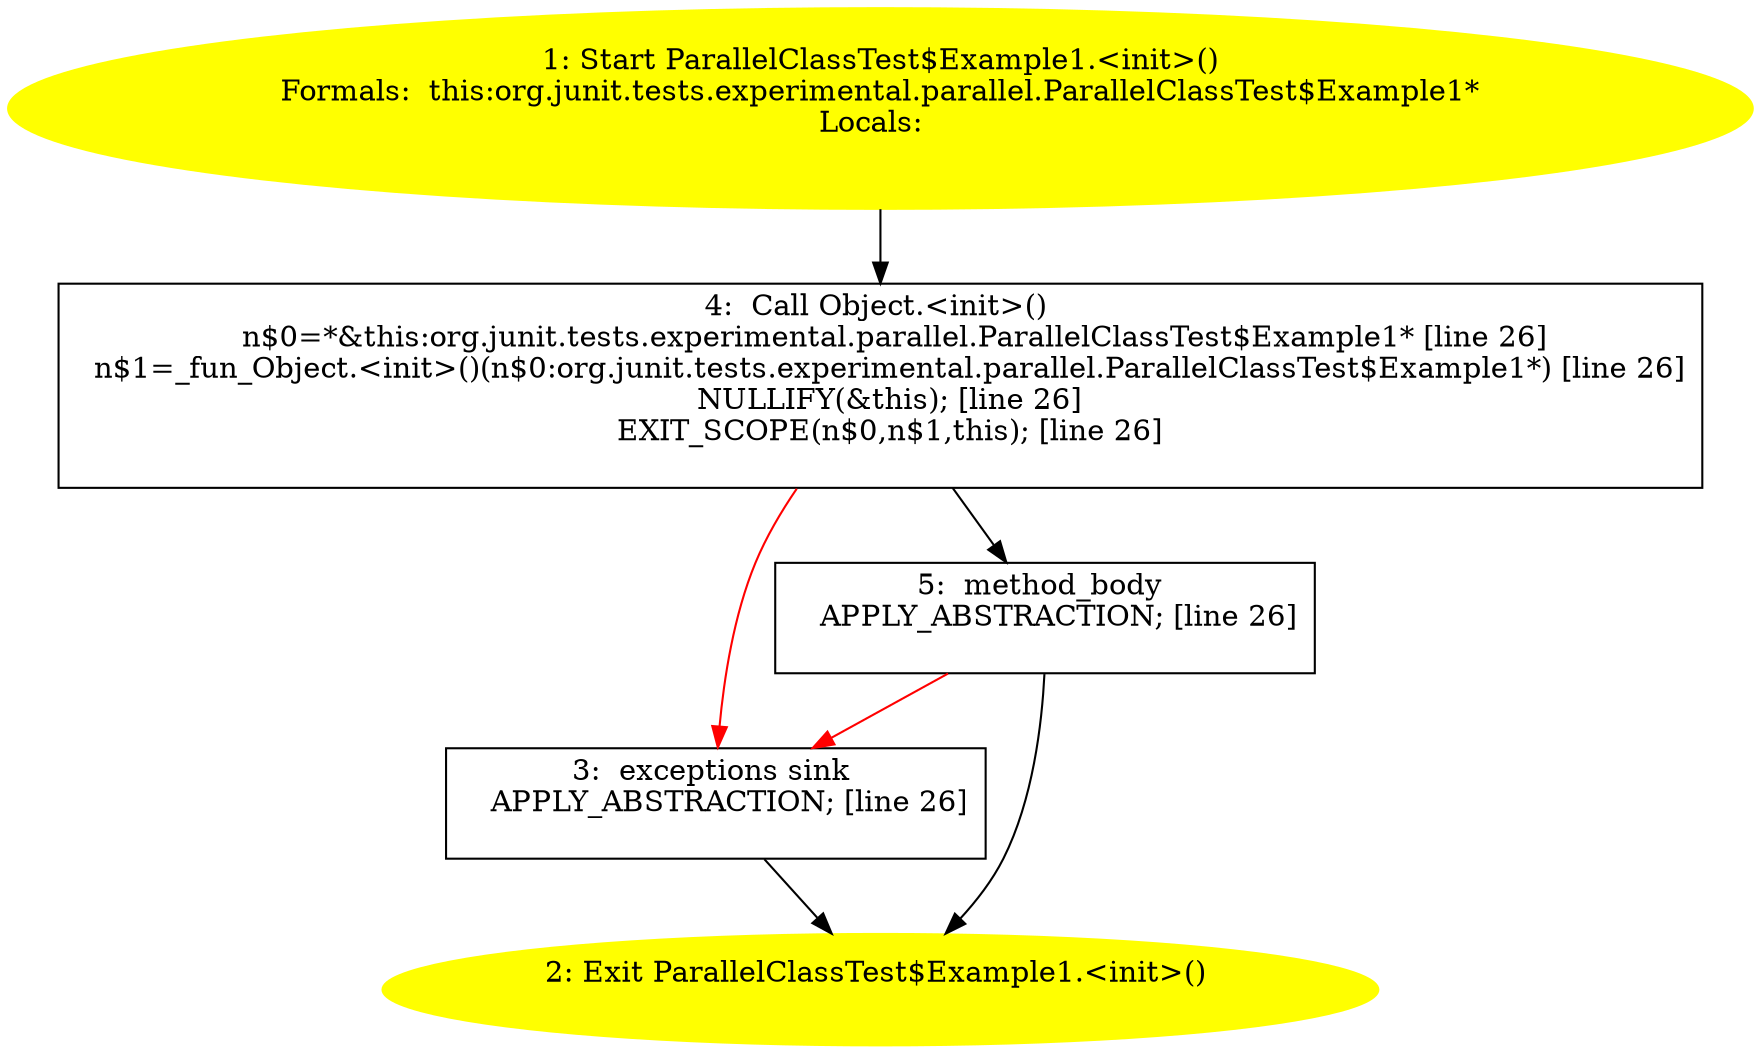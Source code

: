 /* @generated */
digraph cfg {
"org.junit.tests.experimental.parallel.ParallelClassTest$Example1.<init>().1deca361c49bc027f1fee870ca513f52_1" [label="1: Start ParallelClassTest$Example1.<init>()\nFormals:  this:org.junit.tests.experimental.parallel.ParallelClassTest$Example1*\nLocals:  \n  " color=yellow style=filled]
	

	 "org.junit.tests.experimental.parallel.ParallelClassTest$Example1.<init>().1deca361c49bc027f1fee870ca513f52_1" -> "org.junit.tests.experimental.parallel.ParallelClassTest$Example1.<init>().1deca361c49bc027f1fee870ca513f52_4" ;
"org.junit.tests.experimental.parallel.ParallelClassTest$Example1.<init>().1deca361c49bc027f1fee870ca513f52_2" [label="2: Exit ParallelClassTest$Example1.<init>() \n  " color=yellow style=filled]
	

"org.junit.tests.experimental.parallel.ParallelClassTest$Example1.<init>().1deca361c49bc027f1fee870ca513f52_3" [label="3:  exceptions sink \n   APPLY_ABSTRACTION; [line 26]\n " shape="box"]
	

	 "org.junit.tests.experimental.parallel.ParallelClassTest$Example1.<init>().1deca361c49bc027f1fee870ca513f52_3" -> "org.junit.tests.experimental.parallel.ParallelClassTest$Example1.<init>().1deca361c49bc027f1fee870ca513f52_2" ;
"org.junit.tests.experimental.parallel.ParallelClassTest$Example1.<init>().1deca361c49bc027f1fee870ca513f52_4" [label="4:  Call Object.<init>() \n   n$0=*&this:org.junit.tests.experimental.parallel.ParallelClassTest$Example1* [line 26]\n  n$1=_fun_Object.<init>()(n$0:org.junit.tests.experimental.parallel.ParallelClassTest$Example1*) [line 26]\n  NULLIFY(&this); [line 26]\n  EXIT_SCOPE(n$0,n$1,this); [line 26]\n " shape="box"]
	

	 "org.junit.tests.experimental.parallel.ParallelClassTest$Example1.<init>().1deca361c49bc027f1fee870ca513f52_4" -> "org.junit.tests.experimental.parallel.ParallelClassTest$Example1.<init>().1deca361c49bc027f1fee870ca513f52_5" ;
	 "org.junit.tests.experimental.parallel.ParallelClassTest$Example1.<init>().1deca361c49bc027f1fee870ca513f52_4" -> "org.junit.tests.experimental.parallel.ParallelClassTest$Example1.<init>().1deca361c49bc027f1fee870ca513f52_3" [color="red" ];
"org.junit.tests.experimental.parallel.ParallelClassTest$Example1.<init>().1deca361c49bc027f1fee870ca513f52_5" [label="5:  method_body \n   APPLY_ABSTRACTION; [line 26]\n " shape="box"]
	

	 "org.junit.tests.experimental.parallel.ParallelClassTest$Example1.<init>().1deca361c49bc027f1fee870ca513f52_5" -> "org.junit.tests.experimental.parallel.ParallelClassTest$Example1.<init>().1deca361c49bc027f1fee870ca513f52_2" ;
	 "org.junit.tests.experimental.parallel.ParallelClassTest$Example1.<init>().1deca361c49bc027f1fee870ca513f52_5" -> "org.junit.tests.experimental.parallel.ParallelClassTest$Example1.<init>().1deca361c49bc027f1fee870ca513f52_3" [color="red" ];
}
